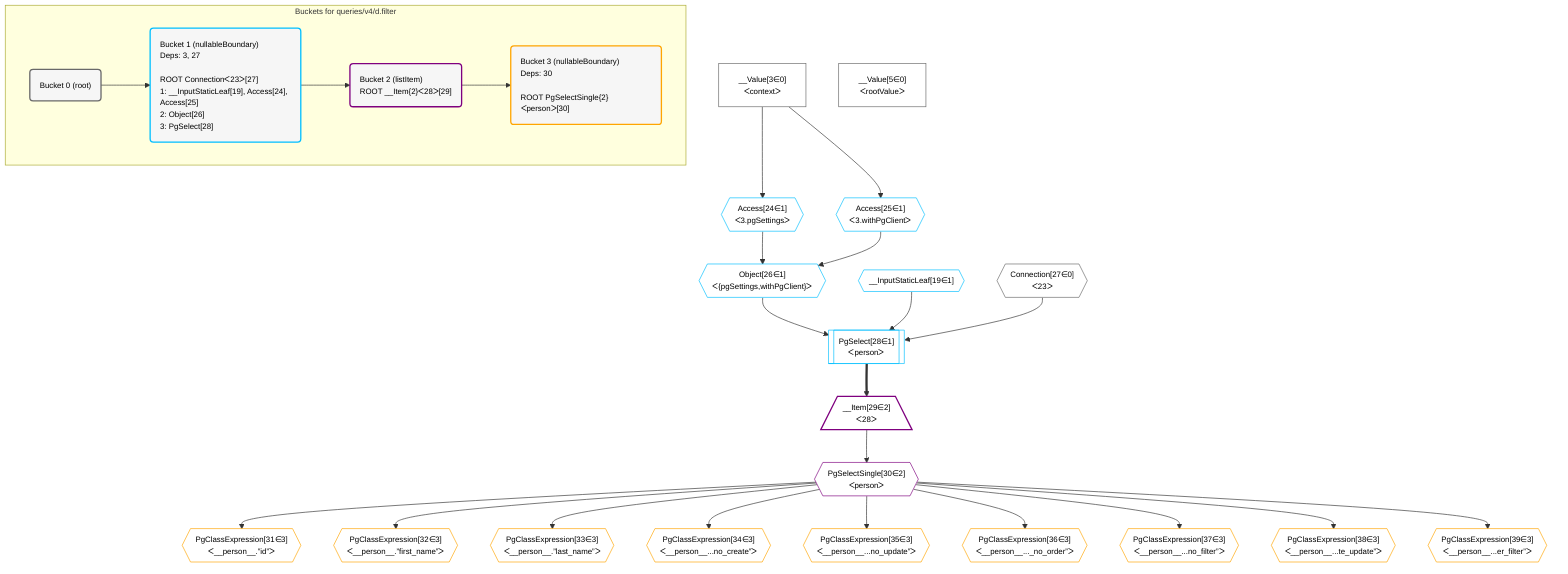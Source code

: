 %%{init: {'themeVariables': { 'fontSize': '12px'}}}%%
graph TD
    classDef path fill:#eee,stroke:#000,color:#000
    classDef plan fill:#fff,stroke-width:1px,color:#000
    classDef itemplan fill:#fff,stroke-width:2px,color:#000
    classDef unbatchedplan fill:#dff,stroke-width:1px,color:#000
    classDef sideeffectplan fill:#fcc,stroke-width:2px,color:#000
    classDef bucket fill:#f6f6f6,color:#000,stroke-width:2px,text-align:left


    %% define steps
    __Value3["__Value[3∈0]<br />ᐸcontextᐳ"]:::plan
    __Value5["__Value[5∈0]<br />ᐸrootValueᐳ"]:::plan
    __InputStaticLeaf19{{"__InputStaticLeaf[19∈1]"}}:::plan
    Access24{{"Access[24∈1]<br />ᐸ3.pgSettingsᐳ"}}:::plan
    Access25{{"Access[25∈1]<br />ᐸ3.withPgClientᐳ"}}:::plan
    Object26{{"Object[26∈1]<br />ᐸ{pgSettings,withPgClient}ᐳ"}}:::plan
    Connection27{{"Connection[27∈0]<br />ᐸ23ᐳ"}}:::plan
    PgSelect28[["PgSelect[28∈1]<br />ᐸpersonᐳ"]]:::plan
    __Item29[/"__Item[29∈2]<br />ᐸ28ᐳ"\]:::itemplan
    PgSelectSingle30{{"PgSelectSingle[30∈2]<br />ᐸpersonᐳ"}}:::plan
    PgClassExpression31{{"PgClassExpression[31∈3]<br />ᐸ__person__.”id”ᐳ"}}:::plan
    PgClassExpression32{{"PgClassExpression[32∈3]<br />ᐸ__person__.”first_name”ᐳ"}}:::plan
    PgClassExpression33{{"PgClassExpression[33∈3]<br />ᐸ__person__.”last_name”ᐳ"}}:::plan
    PgClassExpression34{{"PgClassExpression[34∈3]<br />ᐸ__person__...no_create”ᐳ"}}:::plan
    PgClassExpression35{{"PgClassExpression[35∈3]<br />ᐸ__person__...no_update”ᐳ"}}:::plan
    PgClassExpression36{{"PgClassExpression[36∈3]<br />ᐸ__person__..._no_order”ᐳ"}}:::plan
    PgClassExpression37{{"PgClassExpression[37∈3]<br />ᐸ__person__...no_filter”ᐳ"}}:::plan
    PgClassExpression38{{"PgClassExpression[38∈3]<br />ᐸ__person__...te_update”ᐳ"}}:::plan
    PgClassExpression39{{"PgClassExpression[39∈3]<br />ᐸ__person__...er_filter”ᐳ"}}:::plan

    %% plan dependencies
    __Value3 --> Access24
    __Value3 --> Access25
    Access24 & Access25 --> Object26
    Object26 & __InputStaticLeaf19 & Connection27 --> PgSelect28
    PgSelect28 ==> __Item29
    __Item29 --> PgSelectSingle30
    PgSelectSingle30 --> PgClassExpression31
    PgSelectSingle30 --> PgClassExpression32
    PgSelectSingle30 --> PgClassExpression33
    PgSelectSingle30 --> PgClassExpression34
    PgSelectSingle30 --> PgClassExpression35
    PgSelectSingle30 --> PgClassExpression36
    PgSelectSingle30 --> PgClassExpression37
    PgSelectSingle30 --> PgClassExpression38
    PgSelectSingle30 --> PgClassExpression39

    subgraph "Buckets for queries/v4/d.filter"
    Bucket0("Bucket 0 (root)"):::bucket
    classDef bucket0 stroke:#696969
    class Bucket0,__Value3,__Value5,Connection27 bucket0
    Bucket1("Bucket 1 (nullableBoundary)<br />Deps: 3, 27<br /><br />ROOT Connectionᐸ23ᐳ[27]<br />1: __InputStaticLeaf[19], Access[24], Access[25]<br />2: Object[26]<br />3: PgSelect[28]"):::bucket
    classDef bucket1 stroke:#00bfff
    class Bucket1,__InputStaticLeaf19,Access24,Access25,Object26,PgSelect28 bucket1
    Bucket2("Bucket 2 (listItem)<br />ROOT __Item{2}ᐸ28ᐳ[29]"):::bucket
    classDef bucket2 stroke:#7f007f
    class Bucket2,__Item29,PgSelectSingle30 bucket2
    Bucket3("Bucket 3 (nullableBoundary)<br />Deps: 30<br /><br />ROOT PgSelectSingle{2}ᐸpersonᐳ[30]"):::bucket
    classDef bucket3 stroke:#ffa500
    class Bucket3,PgClassExpression31,PgClassExpression32,PgClassExpression33,PgClassExpression34,PgClassExpression35,PgClassExpression36,PgClassExpression37,PgClassExpression38,PgClassExpression39 bucket3
    Bucket0 --> Bucket1
    Bucket1 --> Bucket2
    Bucket2 --> Bucket3
    end